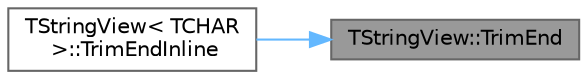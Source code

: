 digraph "TStringView::TrimEnd"
{
 // INTERACTIVE_SVG=YES
 // LATEX_PDF_SIZE
  bgcolor="transparent";
  edge [fontname=Helvetica,fontsize=10,labelfontname=Helvetica,labelfontsize=10];
  node [fontname=Helvetica,fontsize=10,shape=box,height=0.2,width=0.4];
  rankdir="RL";
  Node1 [id="Node000001",label="TStringView::TrimEnd",height=0.2,width=0.4,color="gray40", fillcolor="grey60", style="filled", fontcolor="black",tooltip="Returns the left part of the view before any whitespace at the end."];
  Node1 -> Node2 [id="edge1_Node000001_Node000002",dir="back",color="steelblue1",style="solid",tooltip=" "];
  Node2 [id="Node000002",label="TStringView\< TCHAR\l \>::TrimEndInline",height=0.2,width=0.4,color="grey40", fillcolor="white", style="filled",URL="$dd/dbe/classTStringView.html#ad11d5b65e92344d22de6808b6c9287c2",tooltip=" "];
}
